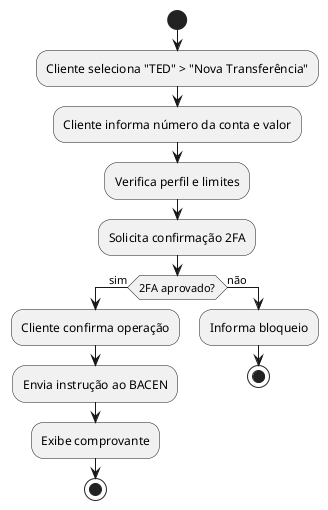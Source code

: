 @startuml TED

start
:Cliente seleciona "TED" > "Nova Transferência";
:Cliente informa número da conta e valor;
:Verifica perfil e limites;
:Solicita confirmação 2FA;
if (2FA aprovado?) then (sim)
    :Cliente confirma operação;
    :Envia instrução ao BACEN;
    :Exibe comprovante;
    stop
else (não)
    :Informa bloqueio;
    stop
endif
@enduml